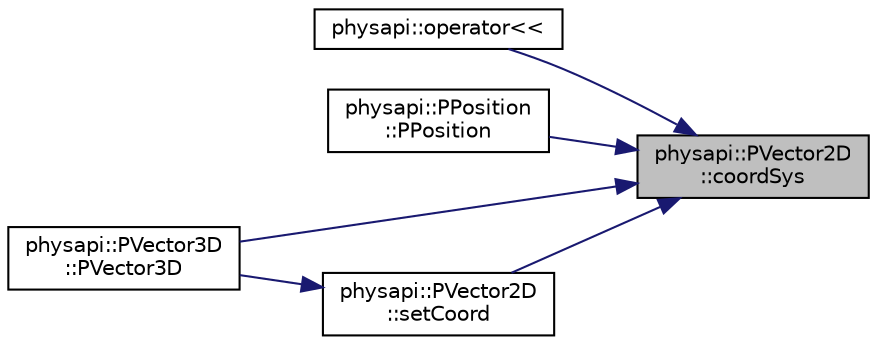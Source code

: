 digraph "physapi::PVector2D::coordSys"
{
 // LATEX_PDF_SIZE
  edge [fontname="Helvetica",fontsize="10",labelfontname="Helvetica",labelfontsize="10"];
  node [fontname="Helvetica",fontsize="10",shape=record];
  rankdir="RL";
  Node1 [label="physapi::PVector2D\l::coordSys",height=0.2,width=0.4,color="black", fillcolor="grey75", style="filled", fontcolor="black",tooltip="Get the current coordinate system."];
  Node1 -> Node2 [dir="back",color="midnightblue",fontsize="10",style="solid"];
  Node2 [label="physapi::operator\<\<",height=0.2,width=0.4,color="black", fillcolor="white", style="filled",URL="$namespacephysapi.html#a189550ce8aba91af42b052d4d1869c41",tooltip=" "];
  Node1 -> Node3 [dir="back",color="midnightblue",fontsize="10",style="solid"];
  Node3 [label="physapi::PPosition\l::PPosition",height=0.2,width=0.4,color="black", fillcolor="white", style="filled",URL="$classphysapi_1_1_p_position.html#afe1f99b2b9c0656c8872dcfc6cf1cb27",tooltip="Construct a new radius vector with the specified coordinates."];
  Node1 -> Node4 [dir="back",color="midnightblue",fontsize="10",style="solid"];
  Node4 [label="physapi::PVector3D\l::PVector3D",height=0.2,width=0.4,color="black", fillcolor="white", style="filled",URL="$classphysapi_1_1_p_vector3_d.html#a4d219a6a7ea9fd6d76ed27e01f5d12d7",tooltip="Construct a new 3D-vector with the specified coordinates."];
  Node1 -> Node5 [dir="back",color="midnightblue",fontsize="10",style="solid"];
  Node5 [label="physapi::PVector2D\l::setCoord",height=0.2,width=0.4,color="black", fillcolor="white", style="filled",URL="$classphysapi_1_1_p_vector2_d.html#ae1b7752437c2c30b48ff4f40f0e84e78",tooltip="Set new coordinates (x, y) or ( , )."];
  Node5 -> Node4 [dir="back",color="midnightblue",fontsize="10",style="solid"];
}
